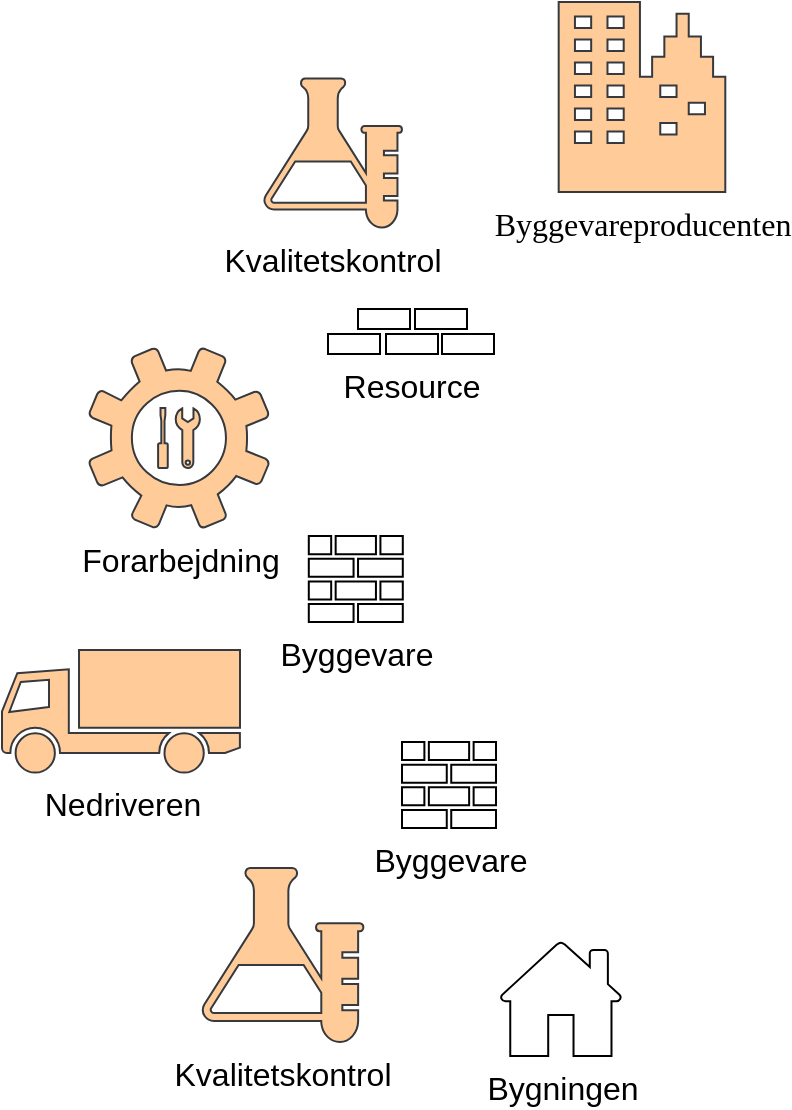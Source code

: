 <mxfile version="15.7.4" type="github">
  <diagram name="Page-1" id="3e8102d1-ef87-2e61-34e1-82d9a586fe2e">
    <mxGraphModel dx="2522" dy="825" grid="1" gridSize="10" guides="1" tooltips="1" connect="1" arrows="1" fold="1" page="1" pageScale="1" pageWidth="1100" pageHeight="850" background="none" math="0" shadow="0">
      <root>
        <mxCell id="0" />
        <mxCell id="1" parent="0" />
        <mxCell id="NX3kP4LZ0dh-7WgNivBp-2" value="&lt;font style=&quot;font-size: 16px&quot;&gt;Byggevareproducenten&lt;/font&gt;" style="shadow=0;dashed=0;html=1;labelPosition=center;verticalLabelPosition=bottom;verticalAlign=top;shape=mxgraph.office.concepts.on_premises;rounded=0;comic=0;fontFamily=Verdana;fontSize=14;fillColor=#ffcc99;strokeColor=#36393d;labelBackgroundColor=default;" parent="1" vertex="1">
          <mxGeometry x="-31.66" y="70" width="83.31" height="95" as="geometry" />
        </mxCell>
        <mxCell id="NX3kP4LZ0dh-7WgNivBp-9" value="&lt;span style=&quot;font-size: 16px&quot;&gt;Kvalitetskontrol&lt;/span&gt;" style="sketch=0;pointerEvents=1;shadow=0;dashed=0;html=1;labelPosition=center;verticalLabelPosition=bottom;verticalAlign=top;outlineConnect=0;align=center;shape=mxgraph.office.concepts.lab;labelBackgroundColor=default;fillColor=#ffcc99;strokeColor=#36393d;" parent="1" vertex="1">
          <mxGeometry x="-180" y="108.3" width="70" height="74.47" as="geometry" />
        </mxCell>
        <mxCell id="NX3kP4LZ0dh-7WgNivBp-17" value="&lt;font style=&quot;font-size: 16px&quot;&gt;Bygningen&lt;/font&gt;" style="sketch=0;pointerEvents=1;shadow=0;dashed=0;html=1;labelPosition=center;verticalLabelPosition=bottom;verticalAlign=top;outlineConnect=0;align=center;shape=mxgraph.office.concepts.home;labelBackgroundColor=default;" parent="1" vertex="1">
          <mxGeometry x="-61" y="540" width="61" height="57" as="geometry" />
        </mxCell>
        <mxCell id="NX3kP4LZ0dh-7WgNivBp-18" value="&lt;font style=&quot;font-size: 16px&quot;&gt;Nedriveren&lt;/font&gt;" style="shape=mxgraph.signs.transportation.truck_1;html=1;pointerEvents=1;verticalLabelPosition=bottom;verticalAlign=top;align=center;sketch=0;labelBackgroundColor=default;fillColor=#ffcc99;strokeColor=#36393d;" parent="1" vertex="1">
          <mxGeometry x="-310" y="394" width="119" height="61.3" as="geometry" />
        </mxCell>
        <mxCell id="NX3kP4LZ0dh-7WgNivBp-25" value="" style="sketch=0;pointerEvents=1;shadow=0;dashed=0;html=1;labelPosition=center;verticalLabelPosition=bottom;verticalAlign=top;outlineConnect=0;align=center;shape=mxgraph.office.concepts.maintenance;fontSize=16;fillColor=#ffcc99;strokeColor=#36393d;" parent="1" vertex="1">
          <mxGeometry x="-231.95" y="273" width="20.89" height="30" as="geometry" />
        </mxCell>
        <mxCell id="NX3kP4LZ0dh-7WgNivBp-26" value="Forarbejdning" style="sketch=0;pointerEvents=1;shadow=0;dashed=0;html=1;labelPosition=center;verticalLabelPosition=bottom;verticalAlign=top;outlineConnect=0;align=center;shape=mxgraph.office.concepts.settings;fontSize=16;labelBackgroundColor=default;fillColor=#ffcc99;strokeColor=#36393d;" parent="1" vertex="1">
          <mxGeometry x="-266.5" y="243" width="90" height="90" as="geometry" />
        </mxCell>
        <mxCell id="NX3kP4LZ0dh-7WgNivBp-30" value="&lt;font style=&quot;font-size: 16px&quot;&gt;Byggevare&lt;/font&gt;" style="sketch=0;pointerEvents=1;shadow=0;dashed=0;html=1;labelPosition=center;verticalLabelPosition=bottom;verticalAlign=top;outlineConnect=0;align=center;shape=mxgraph.office.concepts.firewall;labelBackgroundColor=default;" parent="1" vertex="1">
          <mxGeometry x="-156.6" y="337.06" width="47" height="43" as="geometry" />
        </mxCell>
        <mxCell id="NX3kP4LZ0dh-7WgNivBp-32" value="Resource" style="rounded=0;whiteSpace=wrap;html=1;labelBackgroundColor=default;fontSize=16;labelPosition=center;verticalLabelPosition=bottom;align=center;verticalAlign=top;" parent="1" vertex="1">
          <mxGeometry x="-118" y="236" width="26" height="10" as="geometry" />
        </mxCell>
        <mxCell id="YHJI_16dnGBZ-90retBK-1" value="&lt;span style=&quot;font-size: 16px&quot;&gt;Kvalitetskontrol&lt;/span&gt;" style="sketch=0;pointerEvents=1;shadow=0;dashed=0;html=1;labelPosition=center;verticalLabelPosition=bottom;verticalAlign=top;outlineConnect=0;align=center;shape=mxgraph.office.concepts.lab;labelBackgroundColor=default;fillColor=#ffcc99;strokeColor=#36393d;" parent="1" vertex="1">
          <mxGeometry x="-211.06" y="503" width="81.78" height="87" as="geometry" />
        </mxCell>
        <mxCell id="YHJI_16dnGBZ-90retBK-2" value="&lt;font style=&quot;font-size: 16px&quot;&gt;Byggevare&lt;/font&gt;" style="sketch=0;pointerEvents=1;shadow=0;dashed=0;html=1;labelPosition=center;verticalLabelPosition=bottom;verticalAlign=top;outlineConnect=0;align=center;shape=mxgraph.office.concepts.firewall;labelBackgroundColor=default;" parent="1" vertex="1">
          <mxGeometry x="-110" y="440.0" width="47" height="43" as="geometry" />
        </mxCell>
        <mxCell id="YHJI_16dnGBZ-90retBK-3" value="" style="rounded=0;whiteSpace=wrap;html=1;labelBackgroundColor=default;fontSize=16;labelPosition=center;verticalLabelPosition=bottom;align=center;verticalAlign=top;" parent="1" vertex="1">
          <mxGeometry x="-90" y="236" width="26" height="10" as="geometry" />
        </mxCell>
        <mxCell id="YHJI_16dnGBZ-90retBK-4" value="" style="rounded=0;whiteSpace=wrap;html=1;labelBackgroundColor=default;fontSize=16;labelPosition=center;verticalLabelPosition=bottom;align=center;verticalAlign=top;" parent="1" vertex="1">
          <mxGeometry x="-103.5" y="223.5" width="26" height="10" as="geometry" />
        </mxCell>
        <mxCell id="YHJI_16dnGBZ-90retBK-5" value="" style="rounded=0;whiteSpace=wrap;html=1;labelBackgroundColor=default;fontSize=16;labelPosition=center;verticalLabelPosition=bottom;align=center;verticalAlign=top;" parent="1" vertex="1">
          <mxGeometry x="-147" y="236" width="26" height="10" as="geometry" />
        </mxCell>
        <mxCell id="YHJI_16dnGBZ-90retBK-6" value="" style="rounded=0;whiteSpace=wrap;html=1;labelBackgroundColor=default;fontSize=16;labelPosition=center;verticalLabelPosition=bottom;align=center;verticalAlign=top;" parent="1" vertex="1">
          <mxGeometry x="-132" y="223.5" width="26" height="10" as="geometry" />
        </mxCell>
      </root>
    </mxGraphModel>
  </diagram>
</mxfile>
